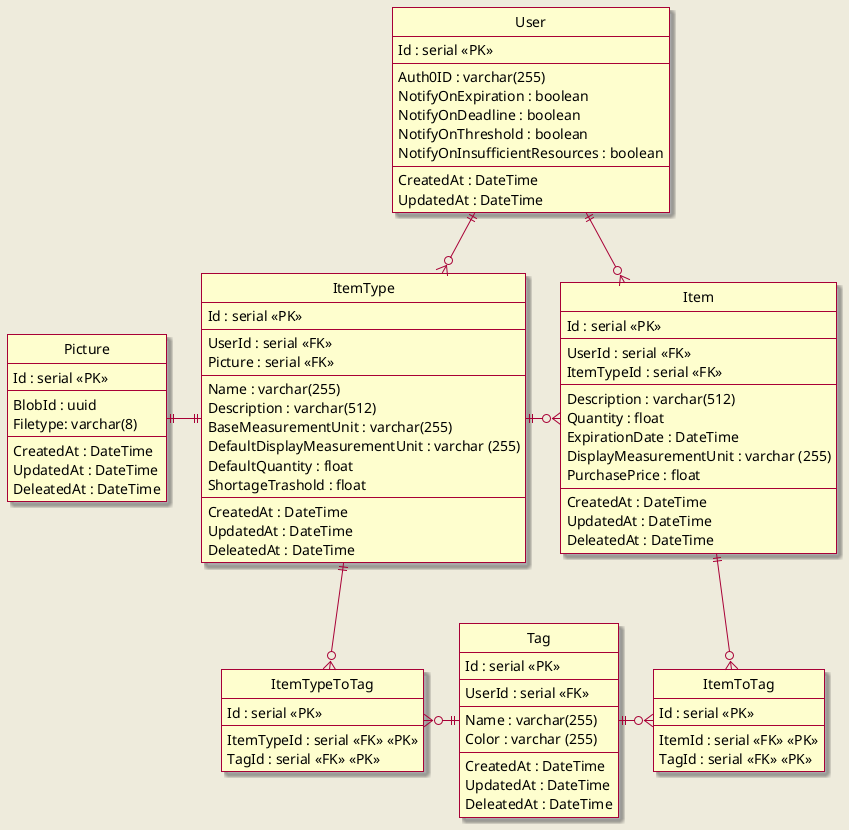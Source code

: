 @startuml
skin rose
skinparam backgroundColor #EEEBDC
hide circle
/' skinparam linetype ortho '/
/' left to right direction '/

entity User {
  Id : serial <<PK>>
  --
  Auth0ID : varchar(255)
  NotifyOnExpiration : boolean
  NotifyOnDeadline : boolean
  NotifyOnThreshold : boolean
  NotifyOnInsufficientResources : boolean
  --
  CreatedAt : DateTime
  UpdatedAt : DateTime
}

entity ItemType {
  Id : serial <<PK>>
  --
  UserId : serial <<FK>>
  Picture : serial <<FK>>
  --
  Name : varchar(255)
  Description : varchar(512)
  BaseMeasurementUnit : varchar(255)
  DefaultDisplayMeasurementUnit : varchar (255)
  DefaultQuantity : float
  ShortageTrashold : float
  --
  CreatedAt : DateTime
  UpdatedAt : DateTime
  DeleatedAt : DateTime
}

entity Picture {
  Id : serial <<PK>>
  --
  BlobId : uuid
  Filetype: varchar(8)
  --
  CreatedAt : DateTime
  UpdatedAt : DateTime
  DeleatedAt : DateTime
}

entity Item {
  Id : serial <<PK>>
  --
  UserId : serial <<FK>>
  ItemTypeId : serial <<FK>>
  --
  Description : varchar(512)
  Quantity : float
  ExpirationDate : DateTime
  DisplayMeasurementUnit : varchar (255)
  PurchasePrice : float
  --
  CreatedAt : DateTime
  UpdatedAt : DateTime
  DeleatedAt : DateTime
}

entity ItemToTag {
  Id : serial <<PK>>
  --
  ItemId : serial <<FK>> <<PK>>
  TagId : serial <<FK>> <<PK>>
}

entity ItemTypeToTag {
  Id : serial <<PK>>
  --
  ItemTypeId : serial <<FK>> <<PK>>
  TagId : serial <<FK>> <<PK>>
}

entity Tag {
  Id : serial <<PK>>
  --
  UserId : serial <<FK>>
  --
  Name : varchar(255)
  Color : varchar (255)
  --
  CreatedAt : DateTime
  UpdatedAt : DateTime
  DeleatedAt : DateTime
}

User ||-d-o{ ItemType
User ||-d-o{ Item
ItemType ||-l-|| Picture
ItemType ||--r--o{ Item

Item ||-d-o{ ItemToTag
Tag ||-r-o{ ItemToTag

ItemType ||-d-o{ ItemTypeToTag
Tag ||-l-o{ ItemTypeToTag

@enduml

